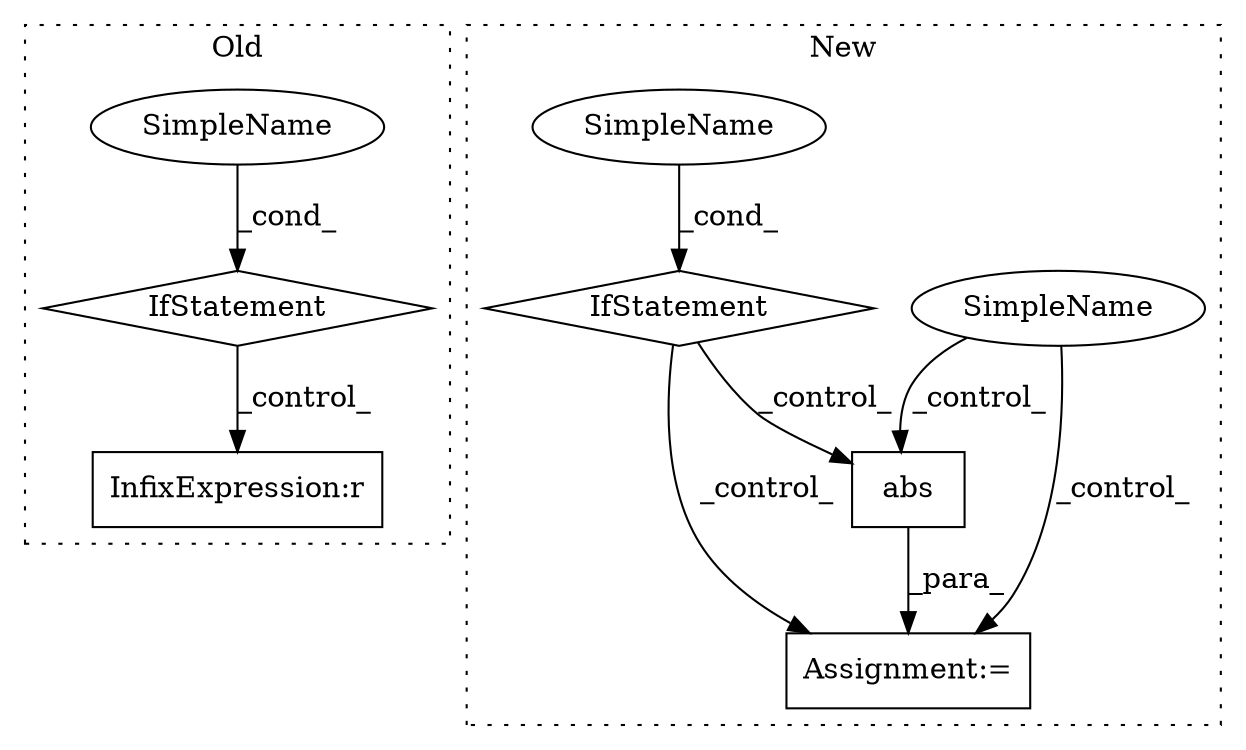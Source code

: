 digraph G {
subgraph cluster0 {
1 [label="IfStatement" a="25" s="11475,11492" l="4,2" shape="diamond"];
4 [label="SimpleName" a="42" s="" l="" shape="ellipse"];
5 [label="InfixExpression:r" a="27" s="11707" l="3" shape="box"];
label = "Old";
style="dotted";
}
subgraph cluster1 {
2 [label="abs" a="32" s="11841,11863" l="4,1" shape="box"];
3 [label="Assignment:=" a="7" s="11839" l="1" shape="box"];
6 [label="IfStatement" a="25" s="11522,11540" l="4,2" shape="diamond"];
7 [label="SimpleName" a="42" s="" l="" shape="ellipse"];
8 [label="SimpleName" a="42" s="" l="" shape="ellipse"];
label = "New";
style="dotted";
}
1 -> 5 [label="_control_"];
2 -> 3 [label="_para_"];
4 -> 1 [label="_cond_"];
6 -> 2 [label="_control_"];
6 -> 3 [label="_control_"];
7 -> 3 [label="_control_"];
7 -> 2 [label="_control_"];
8 -> 6 [label="_cond_"];
}